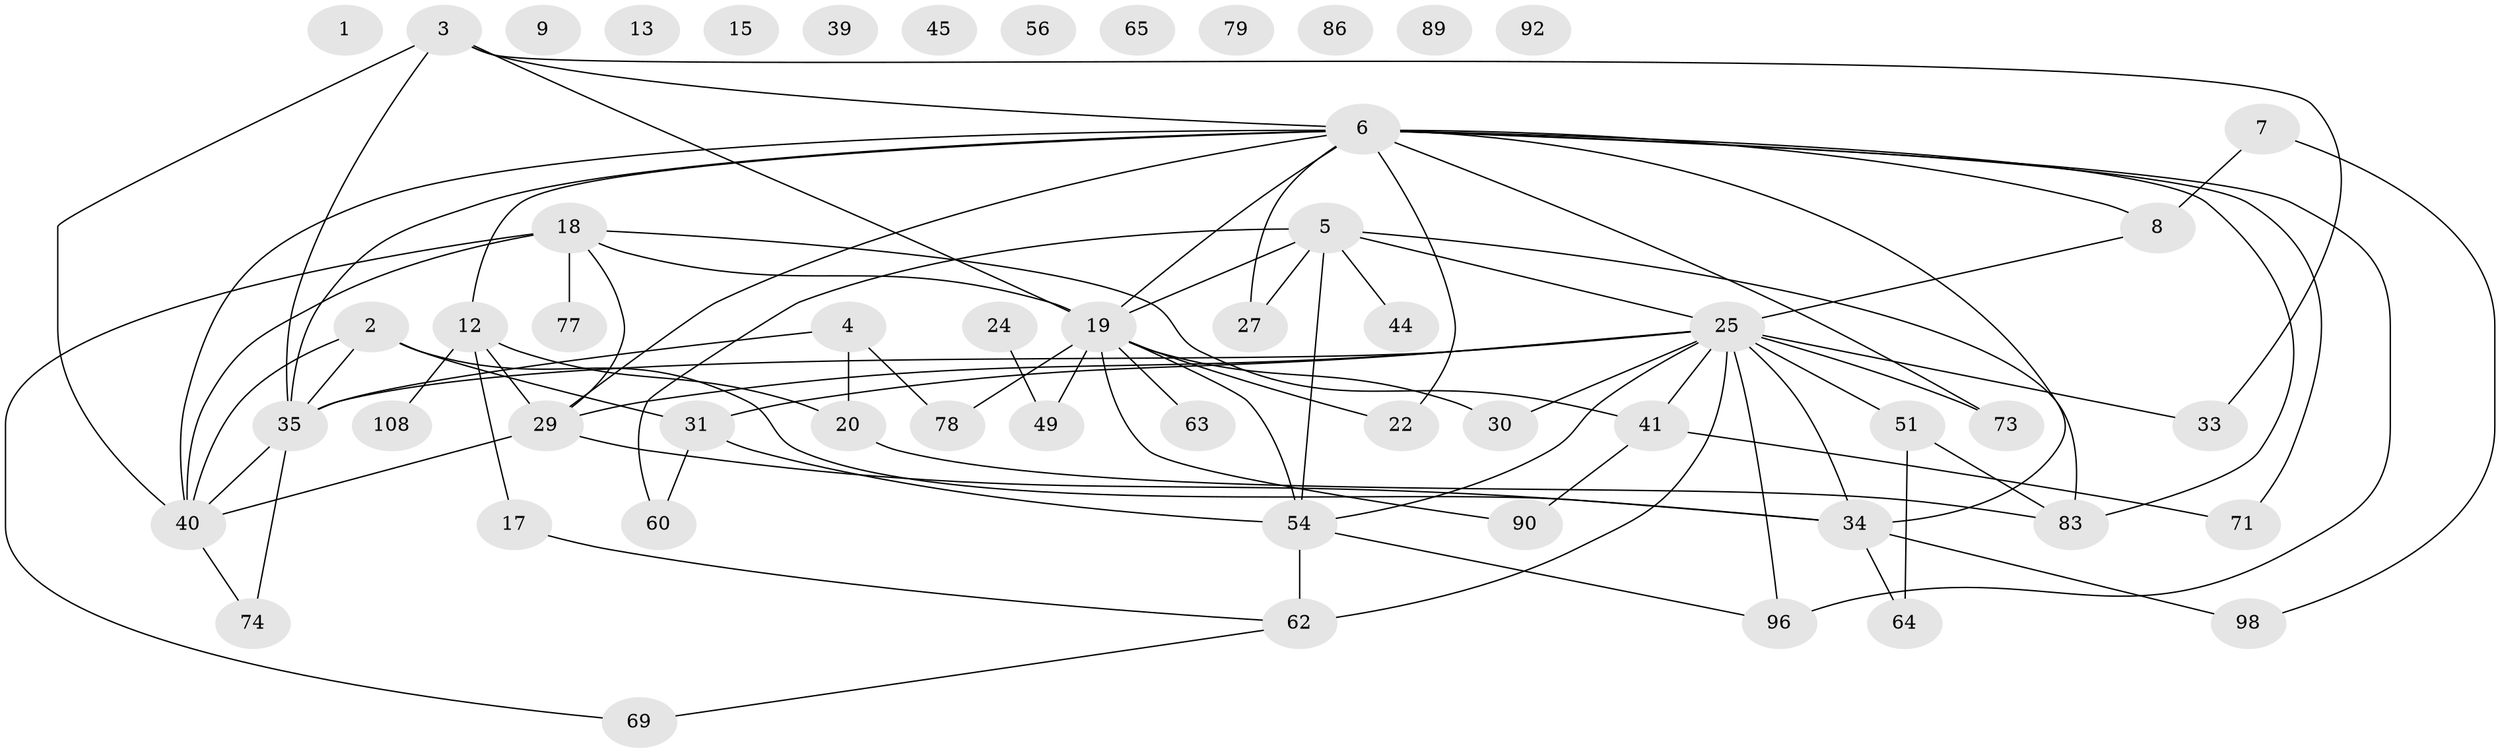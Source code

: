// original degree distribution, {0: 0.09090909090909091, 2: 0.3181818181818182, 4: 0.18181818181818182, 1: 0.11818181818181818, 3: 0.2, 5: 0.03636363636363636, 6: 0.03636363636363636, 8: 0.00909090909090909, 7: 0.00909090909090909}
// Generated by graph-tools (version 1.1) at 2025/13/03/09/25 04:13:13]
// undirected, 55 vertices, 83 edges
graph export_dot {
graph [start="1"]
  node [color=gray90,style=filled];
  1;
  2 [super="+14+23"];
  3 [super="+10+21+26+99"];
  4 [super="+94"];
  5 [super="+85+88+95+110"];
  6 [super="+11+70+81+105"];
  7 [super="+42"];
  8 [super="+16+107"];
  9;
  12 [super="+38+97"];
  13;
  15;
  17 [super="+37"];
  18 [super="+47+52"];
  19 [super="+36+67+82"];
  20 [super="+87"];
  22;
  24 [super="+103"];
  25 [super="+28+32+53+80"];
  27;
  29 [super="+75+101"];
  30 [super="+57+84"];
  31 [super="+104"];
  33 [super="+93"];
  34 [super="+48+58"];
  35 [super="+55+68"];
  39 [super="+59"];
  40 [super="+50"];
  41 [super="+43+46"];
  44 [super="+100"];
  45;
  49 [super="+61"];
  51 [super="+106"];
  54 [super="+66+91"];
  56;
  60;
  62 [super="+76"];
  63;
  64;
  65 [super="+109"];
  69;
  71 [super="+72"];
  73;
  74;
  77 [super="+102"];
  78;
  79;
  83;
  86;
  89;
  90;
  92;
  96;
  98;
  108;
  2 -- 34;
  2 -- 31;
  2 -- 35;
  2 -- 40;
  3 -- 35;
  3 -- 40 [weight=2];
  3 -- 6;
  3 -- 19;
  3 -- 33;
  4 -- 35;
  4 -- 20;
  4 -- 78;
  5 -- 60;
  5 -- 83;
  5 -- 44;
  5 -- 54;
  5 -- 27;
  5 -- 19;
  5 -- 25;
  6 -- 19;
  6 -- 96;
  6 -- 35;
  6 -- 73;
  6 -- 83;
  6 -- 22;
  6 -- 27;
  6 -- 12;
  6 -- 8;
  6 -- 29;
  6 -- 34;
  6 -- 40;
  6 -- 71;
  7 -- 98;
  7 -- 8;
  8 -- 25;
  12 -- 29;
  12 -- 108;
  12 -- 17;
  12 -- 20;
  17 -- 62;
  18 -- 69;
  18 -- 29;
  18 -- 19;
  18 -- 40;
  18 -- 41;
  18 -- 77;
  19 -- 90;
  19 -- 22;
  19 -- 63;
  19 -- 78;
  19 -- 30;
  19 -- 49;
  19 -- 54;
  20 -- 83;
  24 -- 49;
  25 -- 73 [weight=2];
  25 -- 29;
  25 -- 41;
  25 -- 31;
  25 -- 96;
  25 -- 33;
  25 -- 34;
  25 -- 51 [weight=2];
  25 -- 62;
  25 -- 30 [weight=2];
  25 -- 35;
  25 -- 54;
  29 -- 40;
  29 -- 34;
  31 -- 60;
  31 -- 54;
  34 -- 64;
  34 -- 98;
  35 -- 74;
  35 -- 40;
  40 -- 74;
  41 -- 71;
  41 -- 90;
  51 -- 64;
  51 -- 83;
  54 -- 96;
  54 -- 62 [weight=2];
  62 -- 69;
}
